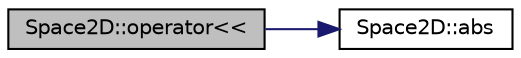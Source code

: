 digraph "Space2D::operator&lt;&lt;"
{
 // INTERACTIVE_SVG=YES
 // LATEX_PDF_SIZE
  edge [fontname="Helvetica",fontsize="10",labelfontname="Helvetica",labelfontsize="10"];
  node [fontname="Helvetica",fontsize="10",shape=record];
  rankdir="LR";
  Node1 [label="Space2D::operator\<\<",height=0.2,width=0.4,color="black", fillcolor="grey75", style="filled", fontcolor="black",tooltip=" "];
  Node1 -> Node2 [color="midnightblue",fontsize="10",style="solid",fontname="Helvetica"];
  Node2 [label="Space2D::abs",height=0.2,width=0.4,color="black", fillcolor="white", style="filled",URL="$namespace_space2_d.html#aede923351dcb584565799c6488e4e41d",tooltip=" "];
}
